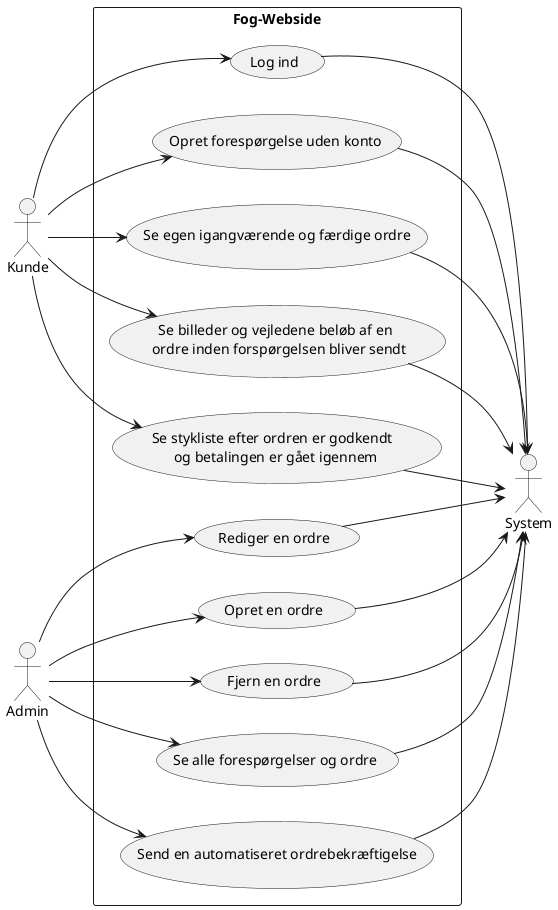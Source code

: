 @startuml
'https://plantuml.com/use-case-diagram
left to right direction

rectangle Fog-Webside {
    usecase "Log ind" as kundeU1
    usecase "Opret en ordre" as adminU1
    usecase "Opret forespørgelse uden konto" as kundeU2
    usecase "Se alle forespørgelser og ordre" as adminU2
    usecase "Se egen igangværende og færdige ordre" as kundeU3
    usecase "Rediger en ordre" as adminU3
    usecase "Fjern en ordre" as adminU4
    usecase "Se billeder og vejledene beløb af en \n ordre inden forspørgelsen bliver sendt" as kundeU4
    usecase "Se stykliste efter ordren er godkendt \n og betalingen er gået igennem" as kundeU5
    usecase "Send en automatiseret ordrebekræftigelse" as adminU5
}

:Kunde: as Kunde
Kunde --> kundeU1
Admin --> adminU1
Kunde --> kundeU2
Admin --> adminU2
Kunde --> kundeU3
Admin --> adminU3
Admin --> adminU4
Kunde --> kundeU4
Kunde --> kundeU5
Admin --> adminU5
kundeU1 --> System
kundeU2 --> System
kundeU3 --> System
kundeU4 --> System
kundeU5 --> System
adminU1 --> System
adminU2 --> System
adminU3 --> System
adminU4 --> System
adminU5 --> System

@enduml